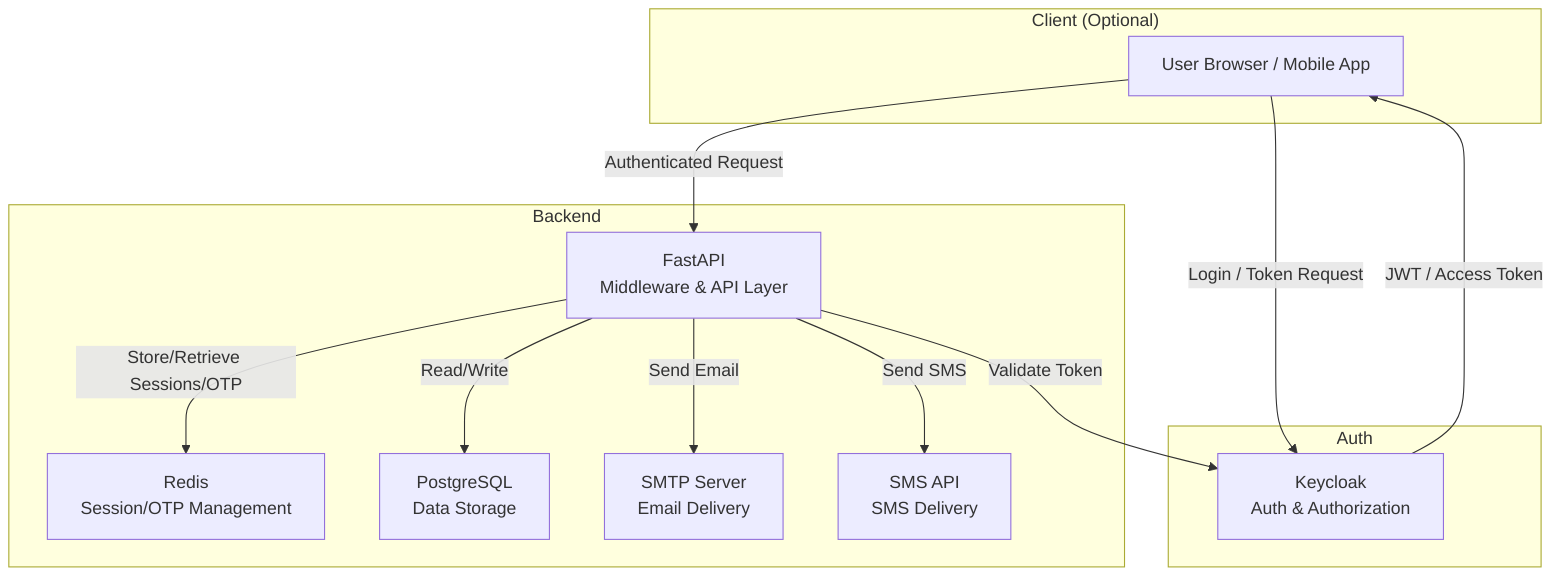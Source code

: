 ---
config:
  layout: dagre
---
flowchart TD
 subgraph Client["Client (Optional)"]
        A["User Browser / Mobile App"]
  end
 subgraph Auth["Auth"]
        B["Keycloak<br>Auth &amp; Authorization"]
  end
 subgraph Backend["Backend"]
        C["FastAPI<br>Middleware &amp; API Layer"]
        D["Redis<br>Session/OTP Management"]
        E["PostgreSQL<br>Data Storage"]
        F["SMTP Server<br>Email Delivery"]
        G["SMS API<br>SMS Delivery"]
  end
    A -- Login / Token Request --> B
    B -- JWT / Access Token --> A
    A -- Authenticated Request --> C
    C -- Validate Token --> B
    C -- Read/Write --> E
    C -- Store/Retrieve Sessions/OTP --> D
    C -- Send Email --> F
    C -- Send SMS --> G